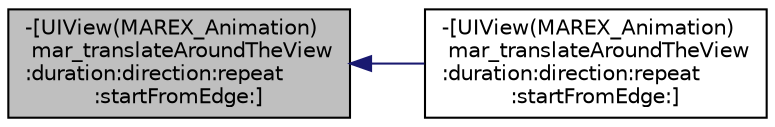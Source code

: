 digraph "-[UIView(MAREX_Animation) mar_translateAroundTheView:duration:direction:repeat:startFromEdge:]"
{
  edge [fontname="Helvetica",fontsize="10",labelfontname="Helvetica",labelfontsize="10"];
  node [fontname="Helvetica",fontsize="10",shape=record];
  rankdir="LR";
  Node16 [label="-[UIView(MAREX_Animation)\l mar_translateAroundTheView\l:duration:direction:repeat\l:startFromEdge:]",height=0.2,width=0.4,color="black", fillcolor="grey75", style="filled", fontcolor="black"];
  Node16 -> Node17 [dir="back",color="midnightblue",fontsize="10",style="solid",fontname="Helvetica"];
  Node17 [label="-[UIView(MAREX_Animation)\l mar_translateAroundTheView\l:duration:direction:repeat\l:startFromEdge:]",height=0.2,width=0.4,color="black", fillcolor="white", style="filled",URL="$category_u_i_view_07_m_a_r_e_x___animation_08.html#a46570eeaaaf77381d72a6af2f65ac26d"];
}
